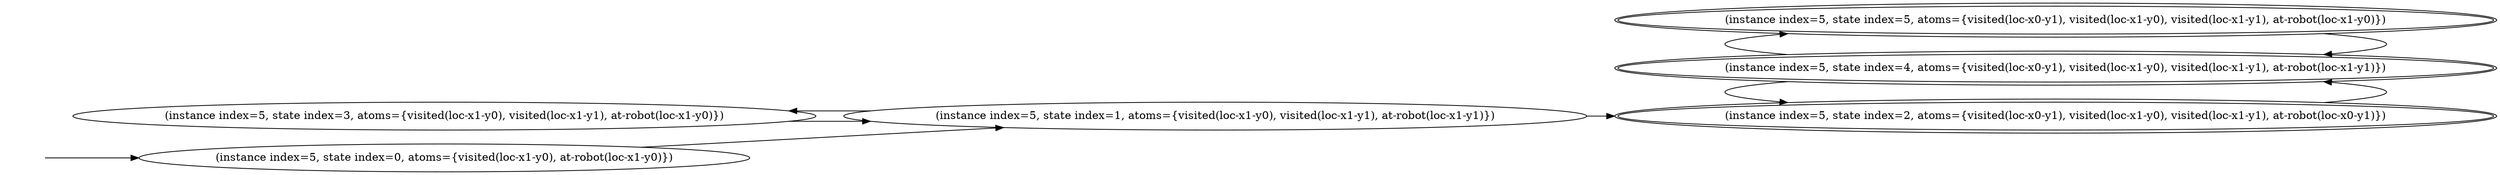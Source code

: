digraph {
rankdir="LR"
s3[label="(instance index=5, state index=3, atoms={visited(loc-x1-y0), visited(loc-x1-y1), at-robot(loc-x1-y0)})"]
s0[label="(instance index=5, state index=0, atoms={visited(loc-x1-y0), at-robot(loc-x1-y0)})"]
s1[label="(instance index=5, state index=1, atoms={visited(loc-x1-y0), visited(loc-x1-y1), at-robot(loc-x1-y1)})"]
s2[peripheries=2,label="(instance index=5, state index=2, atoms={visited(loc-x0-y1), visited(loc-x1-y0), visited(loc-x1-y1), at-robot(loc-x0-y1)})"]
s5[peripheries=2,label="(instance index=5, state index=5, atoms={visited(loc-x0-y1), visited(loc-x1-y0), visited(loc-x1-y1), at-robot(loc-x1-y0)})"]
s4[peripheries=2,label="(instance index=5, state index=4, atoms={visited(loc-x0-y1), visited(loc-x1-y0), visited(loc-x1-y1), at-robot(loc-x1-y1)})"]
Dangling [ label = "", style = invis ]
{ rank = same; Dangling }
Dangling -> s0
{ rank = same; s0}
{ rank = same; s1}
{ rank = same; s2,s5,s4}
{
s3->s1
s0->s1
}
{
s1->s3
s1->s2
}
{
s2->s4
s5->s4
s4->s5
s4->s2
}
}

